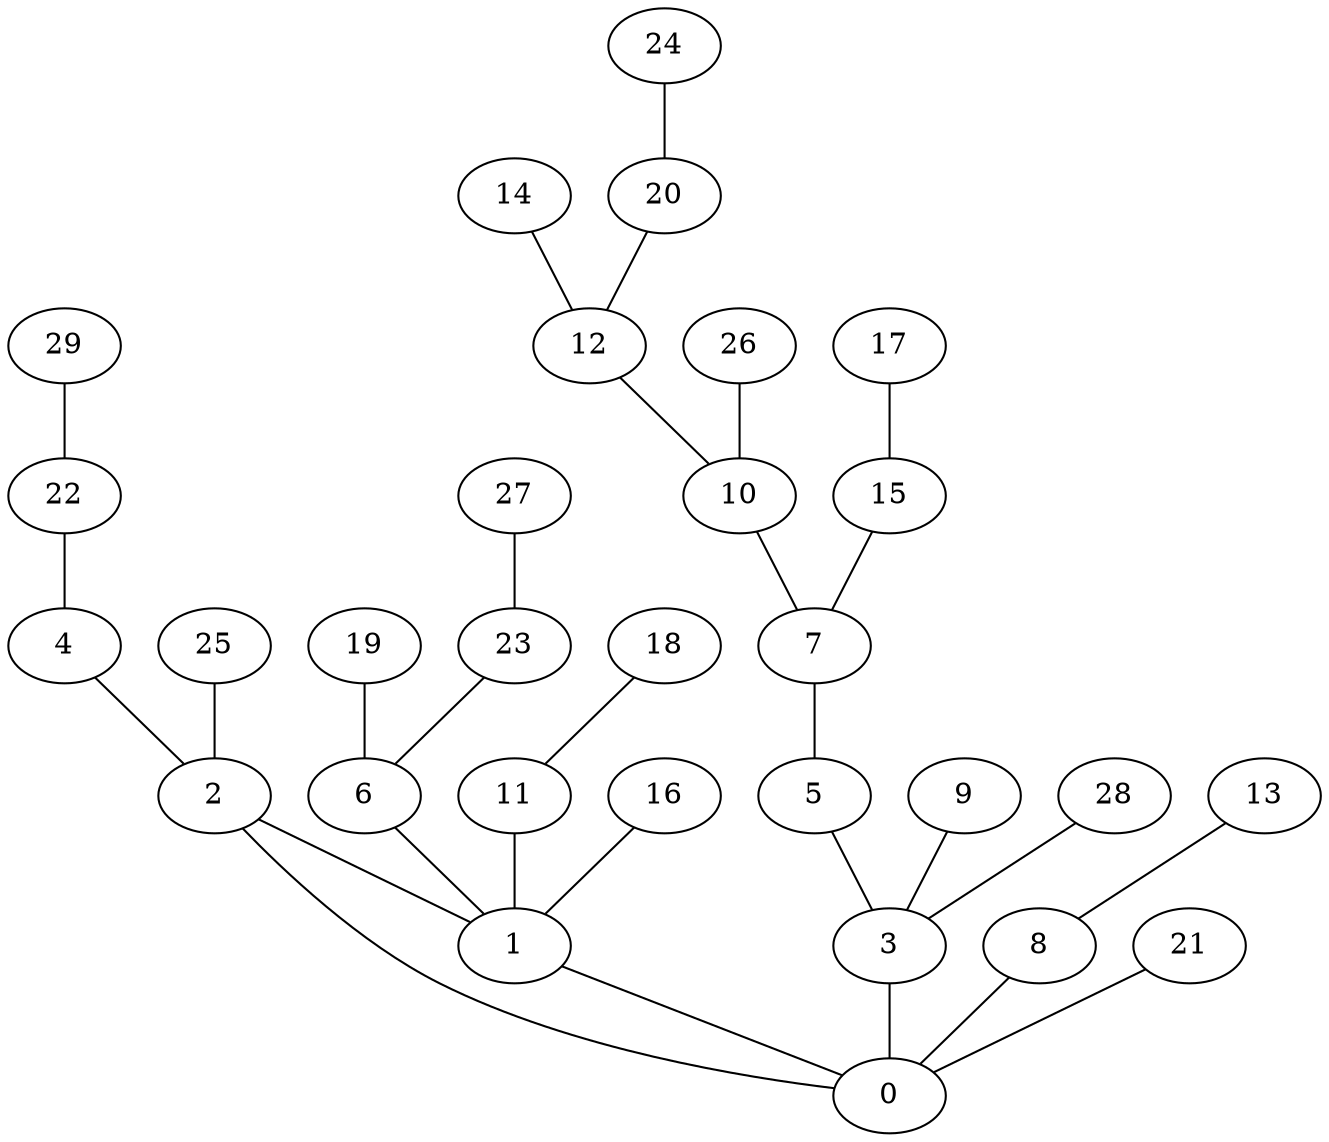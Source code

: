 graph G {
  1 -- 0;
  2 -- 1;
  2 -- 0;
  3 -- 0;
  4 -- 2;
  5 -- 3;
  6 -- 1;
  7 -- 5;
  8 -- 0;
  9 -- 3;
  10 -- 7;
  11 -- 1;
  12 -- 10;
  13 -- 8;
  14 -- 12;
  15 -- 7;
  16 -- 1;
  17 -- 15;
  18 -- 11;
  19 -- 6;
  20 -- 12;
  21 -- 0;
  22 -- 4;
  23 -- 6;
  24 -- 20;
  25 -- 2;
  26 -- 10;
  27 -- 23;
  28 -- 3;
  29 -- 22;
}